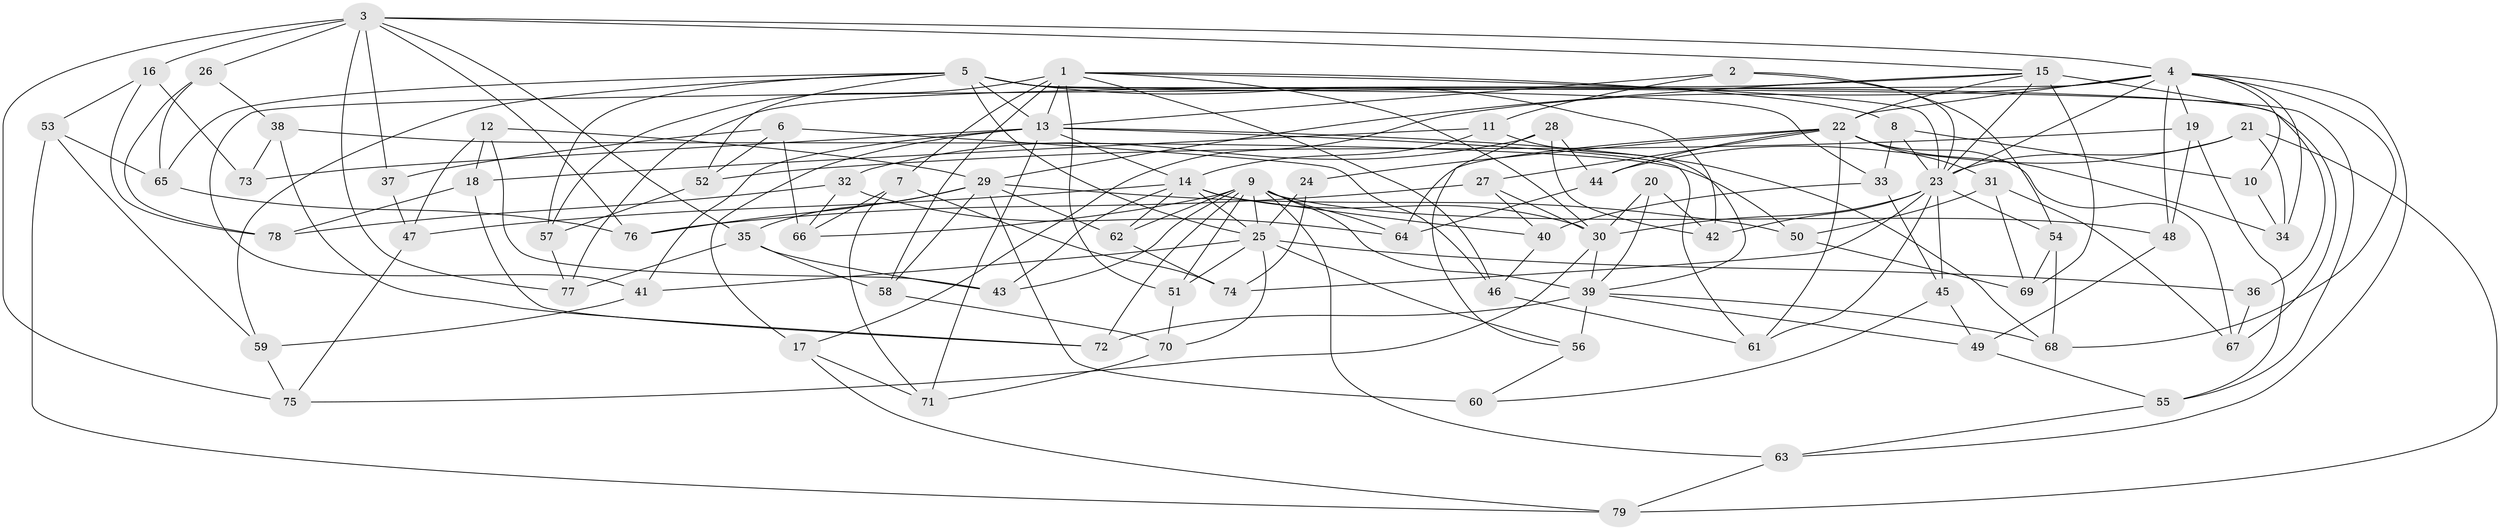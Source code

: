 // original degree distribution, {4: 1.0}
// Generated by graph-tools (version 1.1) at 2025/54/03/04/25 22:54:06]
// undirected, 79 vertices, 191 edges
graph export_dot {
  node [color=gray90,style=filled];
  1;
  2;
  3;
  4;
  5;
  6;
  7;
  8;
  9;
  10;
  11;
  12;
  13;
  14;
  15;
  16;
  17;
  18;
  19;
  20;
  21;
  22;
  23;
  24;
  25;
  26;
  27;
  28;
  29;
  30;
  31;
  32;
  33;
  34;
  35;
  36;
  37;
  38;
  39;
  40;
  41;
  42;
  43;
  44;
  45;
  46;
  47;
  48;
  49;
  50;
  51;
  52;
  53;
  54;
  55;
  56;
  57;
  58;
  59;
  60;
  61;
  62;
  63;
  64;
  65;
  66;
  67;
  68;
  69;
  70;
  71;
  72;
  73;
  74;
  75;
  76;
  77;
  78;
  79;
  1 -- 7 [weight=1.0];
  1 -- 8 [weight=1.0];
  1 -- 13 [weight=2.0];
  1 -- 23 [weight=1.0];
  1 -- 30 [weight=1.0];
  1 -- 46 [weight=1.0];
  1 -- 51 [weight=1.0];
  1 -- 57 [weight=1.0];
  1 -- 58 [weight=1.0];
  2 -- 11 [weight=1.0];
  2 -- 13 [weight=1.0];
  2 -- 23 [weight=1.0];
  2 -- 54 [weight=1.0];
  3 -- 4 [weight=1.0];
  3 -- 15 [weight=1.0];
  3 -- 16 [weight=1.0];
  3 -- 26 [weight=1.0];
  3 -- 35 [weight=1.0];
  3 -- 37 [weight=2.0];
  3 -- 75 [weight=1.0];
  3 -- 76 [weight=1.0];
  3 -- 77 [weight=1.0];
  4 -- 10 [weight=2.0];
  4 -- 17 [weight=1.0];
  4 -- 19 [weight=1.0];
  4 -- 22 [weight=1.0];
  4 -- 23 [weight=1.0];
  4 -- 34 [weight=1.0];
  4 -- 41 [weight=1.0];
  4 -- 48 [weight=1.0];
  4 -- 63 [weight=1.0];
  4 -- 68 [weight=1.0];
  5 -- 13 [weight=1.0];
  5 -- 25 [weight=1.0];
  5 -- 33 [weight=1.0];
  5 -- 42 [weight=1.0];
  5 -- 52 [weight=1.0];
  5 -- 55 [weight=1.0];
  5 -- 57 [weight=1.0];
  5 -- 59 [weight=1.0];
  5 -- 65 [weight=1.0];
  5 -- 67 [weight=1.0];
  6 -- 37 [weight=1.0];
  6 -- 46 [weight=1.0];
  6 -- 52 [weight=1.0];
  6 -- 66 [weight=1.0];
  7 -- 66 [weight=1.0];
  7 -- 71 [weight=1.0];
  7 -- 74 [weight=1.0];
  8 -- 10 [weight=1.0];
  8 -- 23 [weight=1.0];
  8 -- 33 [weight=1.0];
  9 -- 25 [weight=1.0];
  9 -- 39 [weight=3.0];
  9 -- 43 [weight=1.0];
  9 -- 48 [weight=1.0];
  9 -- 51 [weight=1.0];
  9 -- 62 [weight=1.0];
  9 -- 63 [weight=1.0];
  9 -- 64 [weight=1.0];
  9 -- 66 [weight=1.0];
  9 -- 72 [weight=1.0];
  10 -- 34 [weight=1.0];
  11 -- 14 [weight=1.0];
  11 -- 18 [weight=1.0];
  11 -- 39 [weight=1.0];
  12 -- 18 [weight=1.0];
  12 -- 29 [weight=1.0];
  12 -- 43 [weight=1.0];
  12 -- 47 [weight=1.0];
  13 -- 14 [weight=1.0];
  13 -- 17 [weight=1.0];
  13 -- 41 [weight=1.0];
  13 -- 61 [weight=1.0];
  13 -- 68 [weight=1.0];
  13 -- 71 [weight=1.0];
  13 -- 73 [weight=2.0];
  14 -- 25 [weight=1.0];
  14 -- 30 [weight=1.0];
  14 -- 40 [weight=1.0];
  14 -- 43 [weight=1.0];
  14 -- 47 [weight=1.0];
  14 -- 62 [weight=1.0];
  15 -- 22 [weight=1.0];
  15 -- 23 [weight=1.0];
  15 -- 29 [weight=1.0];
  15 -- 36 [weight=2.0];
  15 -- 69 [weight=1.0];
  15 -- 77 [weight=1.0];
  16 -- 53 [weight=1.0];
  16 -- 73 [weight=1.0];
  16 -- 78 [weight=1.0];
  17 -- 71 [weight=1.0];
  17 -- 79 [weight=1.0];
  18 -- 72 [weight=1.0];
  18 -- 78 [weight=1.0];
  19 -- 48 [weight=1.0];
  19 -- 52 [weight=1.0];
  19 -- 55 [weight=1.0];
  20 -- 30 [weight=2.0];
  20 -- 39 [weight=1.0];
  20 -- 42 [weight=1.0];
  21 -- 23 [weight=1.0];
  21 -- 34 [weight=1.0];
  21 -- 44 [weight=1.0];
  21 -- 79 [weight=1.0];
  22 -- 24 [weight=1.0];
  22 -- 27 [weight=1.0];
  22 -- 31 [weight=1.0];
  22 -- 34 [weight=1.0];
  22 -- 44 [weight=1.0];
  22 -- 61 [weight=1.0];
  22 -- 64 [weight=1.0];
  22 -- 67 [weight=1.0];
  23 -- 30 [weight=1.0];
  23 -- 42 [weight=1.0];
  23 -- 45 [weight=1.0];
  23 -- 54 [weight=1.0];
  23 -- 61 [weight=1.0];
  23 -- 74 [weight=1.0];
  24 -- 25 [weight=2.0];
  24 -- 74 [weight=1.0];
  25 -- 36 [weight=1.0];
  25 -- 41 [weight=1.0];
  25 -- 51 [weight=1.0];
  25 -- 56 [weight=1.0];
  25 -- 70 [weight=1.0];
  26 -- 38 [weight=1.0];
  26 -- 65 [weight=1.0];
  26 -- 78 [weight=1.0];
  27 -- 30 [weight=1.0];
  27 -- 40 [weight=1.0];
  27 -- 76 [weight=1.0];
  28 -- 32 [weight=1.0];
  28 -- 42 [weight=1.0];
  28 -- 44 [weight=1.0];
  28 -- 56 [weight=1.0];
  29 -- 35 [weight=2.0];
  29 -- 50 [weight=1.0];
  29 -- 58 [weight=1.0];
  29 -- 60 [weight=2.0];
  29 -- 62 [weight=1.0];
  29 -- 76 [weight=1.0];
  30 -- 39 [weight=1.0];
  30 -- 75 [weight=1.0];
  31 -- 50 [weight=1.0];
  31 -- 67 [weight=1.0];
  31 -- 69 [weight=1.0];
  32 -- 64 [weight=1.0];
  32 -- 66 [weight=1.0];
  32 -- 78 [weight=1.0];
  33 -- 40 [weight=1.0];
  33 -- 45 [weight=1.0];
  35 -- 43 [weight=1.0];
  35 -- 58 [weight=1.0];
  35 -- 77 [weight=1.0];
  36 -- 67 [weight=1.0];
  37 -- 47 [weight=1.0];
  38 -- 50 [weight=1.0];
  38 -- 72 [weight=1.0];
  38 -- 73 [weight=1.0];
  39 -- 49 [weight=1.0];
  39 -- 56 [weight=1.0];
  39 -- 68 [weight=1.0];
  39 -- 72 [weight=1.0];
  40 -- 46 [weight=1.0];
  41 -- 59 [weight=1.0];
  44 -- 64 [weight=1.0];
  45 -- 49 [weight=1.0];
  45 -- 60 [weight=1.0];
  46 -- 61 [weight=1.0];
  47 -- 75 [weight=1.0];
  48 -- 49 [weight=1.0];
  49 -- 55 [weight=1.0];
  50 -- 69 [weight=1.0];
  51 -- 70 [weight=1.0];
  52 -- 57 [weight=1.0];
  53 -- 59 [weight=1.0];
  53 -- 65 [weight=1.0];
  53 -- 79 [weight=1.0];
  54 -- 68 [weight=1.0];
  54 -- 69 [weight=1.0];
  55 -- 63 [weight=1.0];
  56 -- 60 [weight=1.0];
  57 -- 77 [weight=1.0];
  58 -- 70 [weight=1.0];
  59 -- 75 [weight=1.0];
  62 -- 74 [weight=1.0];
  63 -- 79 [weight=1.0];
  65 -- 76 [weight=1.0];
  70 -- 71 [weight=1.0];
}
